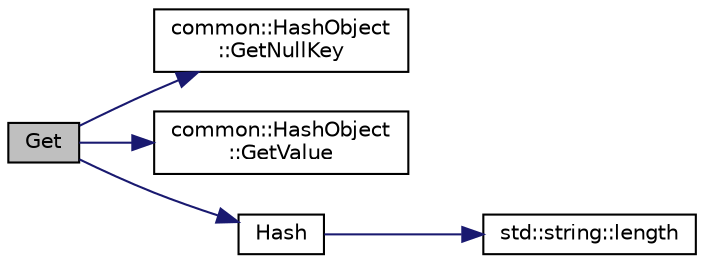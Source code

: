 digraph "Get"
{
 // INTERACTIVE_SVG=YES
 // LATEX_PDF_SIZE
  bgcolor="transparent";
  edge [fontname="Helvetica",fontsize="10",labelfontname="Helvetica",labelfontsize="10"];
  node [fontname="Helvetica",fontsize="10",shape=record];
  rankdir="LR";
  Node1 [label="Get",height=0.2,width=0.4,color="black", fillcolor="grey75", style="filled", fontcolor="black",tooltip="Brief function description here."];
  Node1 -> Node2 [color="midnightblue",fontsize="10",style="solid",fontname="Helvetica"];
  Node2 [label="common::HashObject\l::GetNullKey",height=0.2,width=0.4,color="black",URL="$de/dd5/classcommon_1_1HashObject_a77e01d7761577b1cf1a6fa02e5f1f4fd.html#a77e01d7761577b1cf1a6fa02e5f1f4fd",tooltip=" "];
  Node1 -> Node3 [color="midnightblue",fontsize="10",style="solid",fontname="Helvetica"];
  Node3 [label="common::HashObject\l::GetValue",height=0.2,width=0.4,color="black",URL="$de/dd5/classcommon_1_1HashObject_ac147df914005ba8c736a9b017ac8abdc.html#ac147df914005ba8c736a9b017ac8abdc",tooltip=" "];
  Node1 -> Node4 [color="midnightblue",fontsize="10",style="solid",fontname="Helvetica"];
  Node4 [label="Hash",height=0.2,width=0.4,color="black",URL="$de/d4c/classcommon_1_1HashTable_ae4d8cb956c4556fbff01e3a0b64cc42e.html#ae4d8cb956c4556fbff01e3a0b64cc42e",tooltip="Brief function description here."];
  Node4 -> Node5 [color="midnightblue",fontsize="10",style="solid",fontname="Helvetica"];
  Node5 [label="std::string::length",height=0.2,width=0.4,color="black",URL="/Users/shi-rongliu/html_book_20190607/cppreference-doxygen-web.tag.xml$cpp/string/basic_string/size.html#",tooltip=" "];
}
